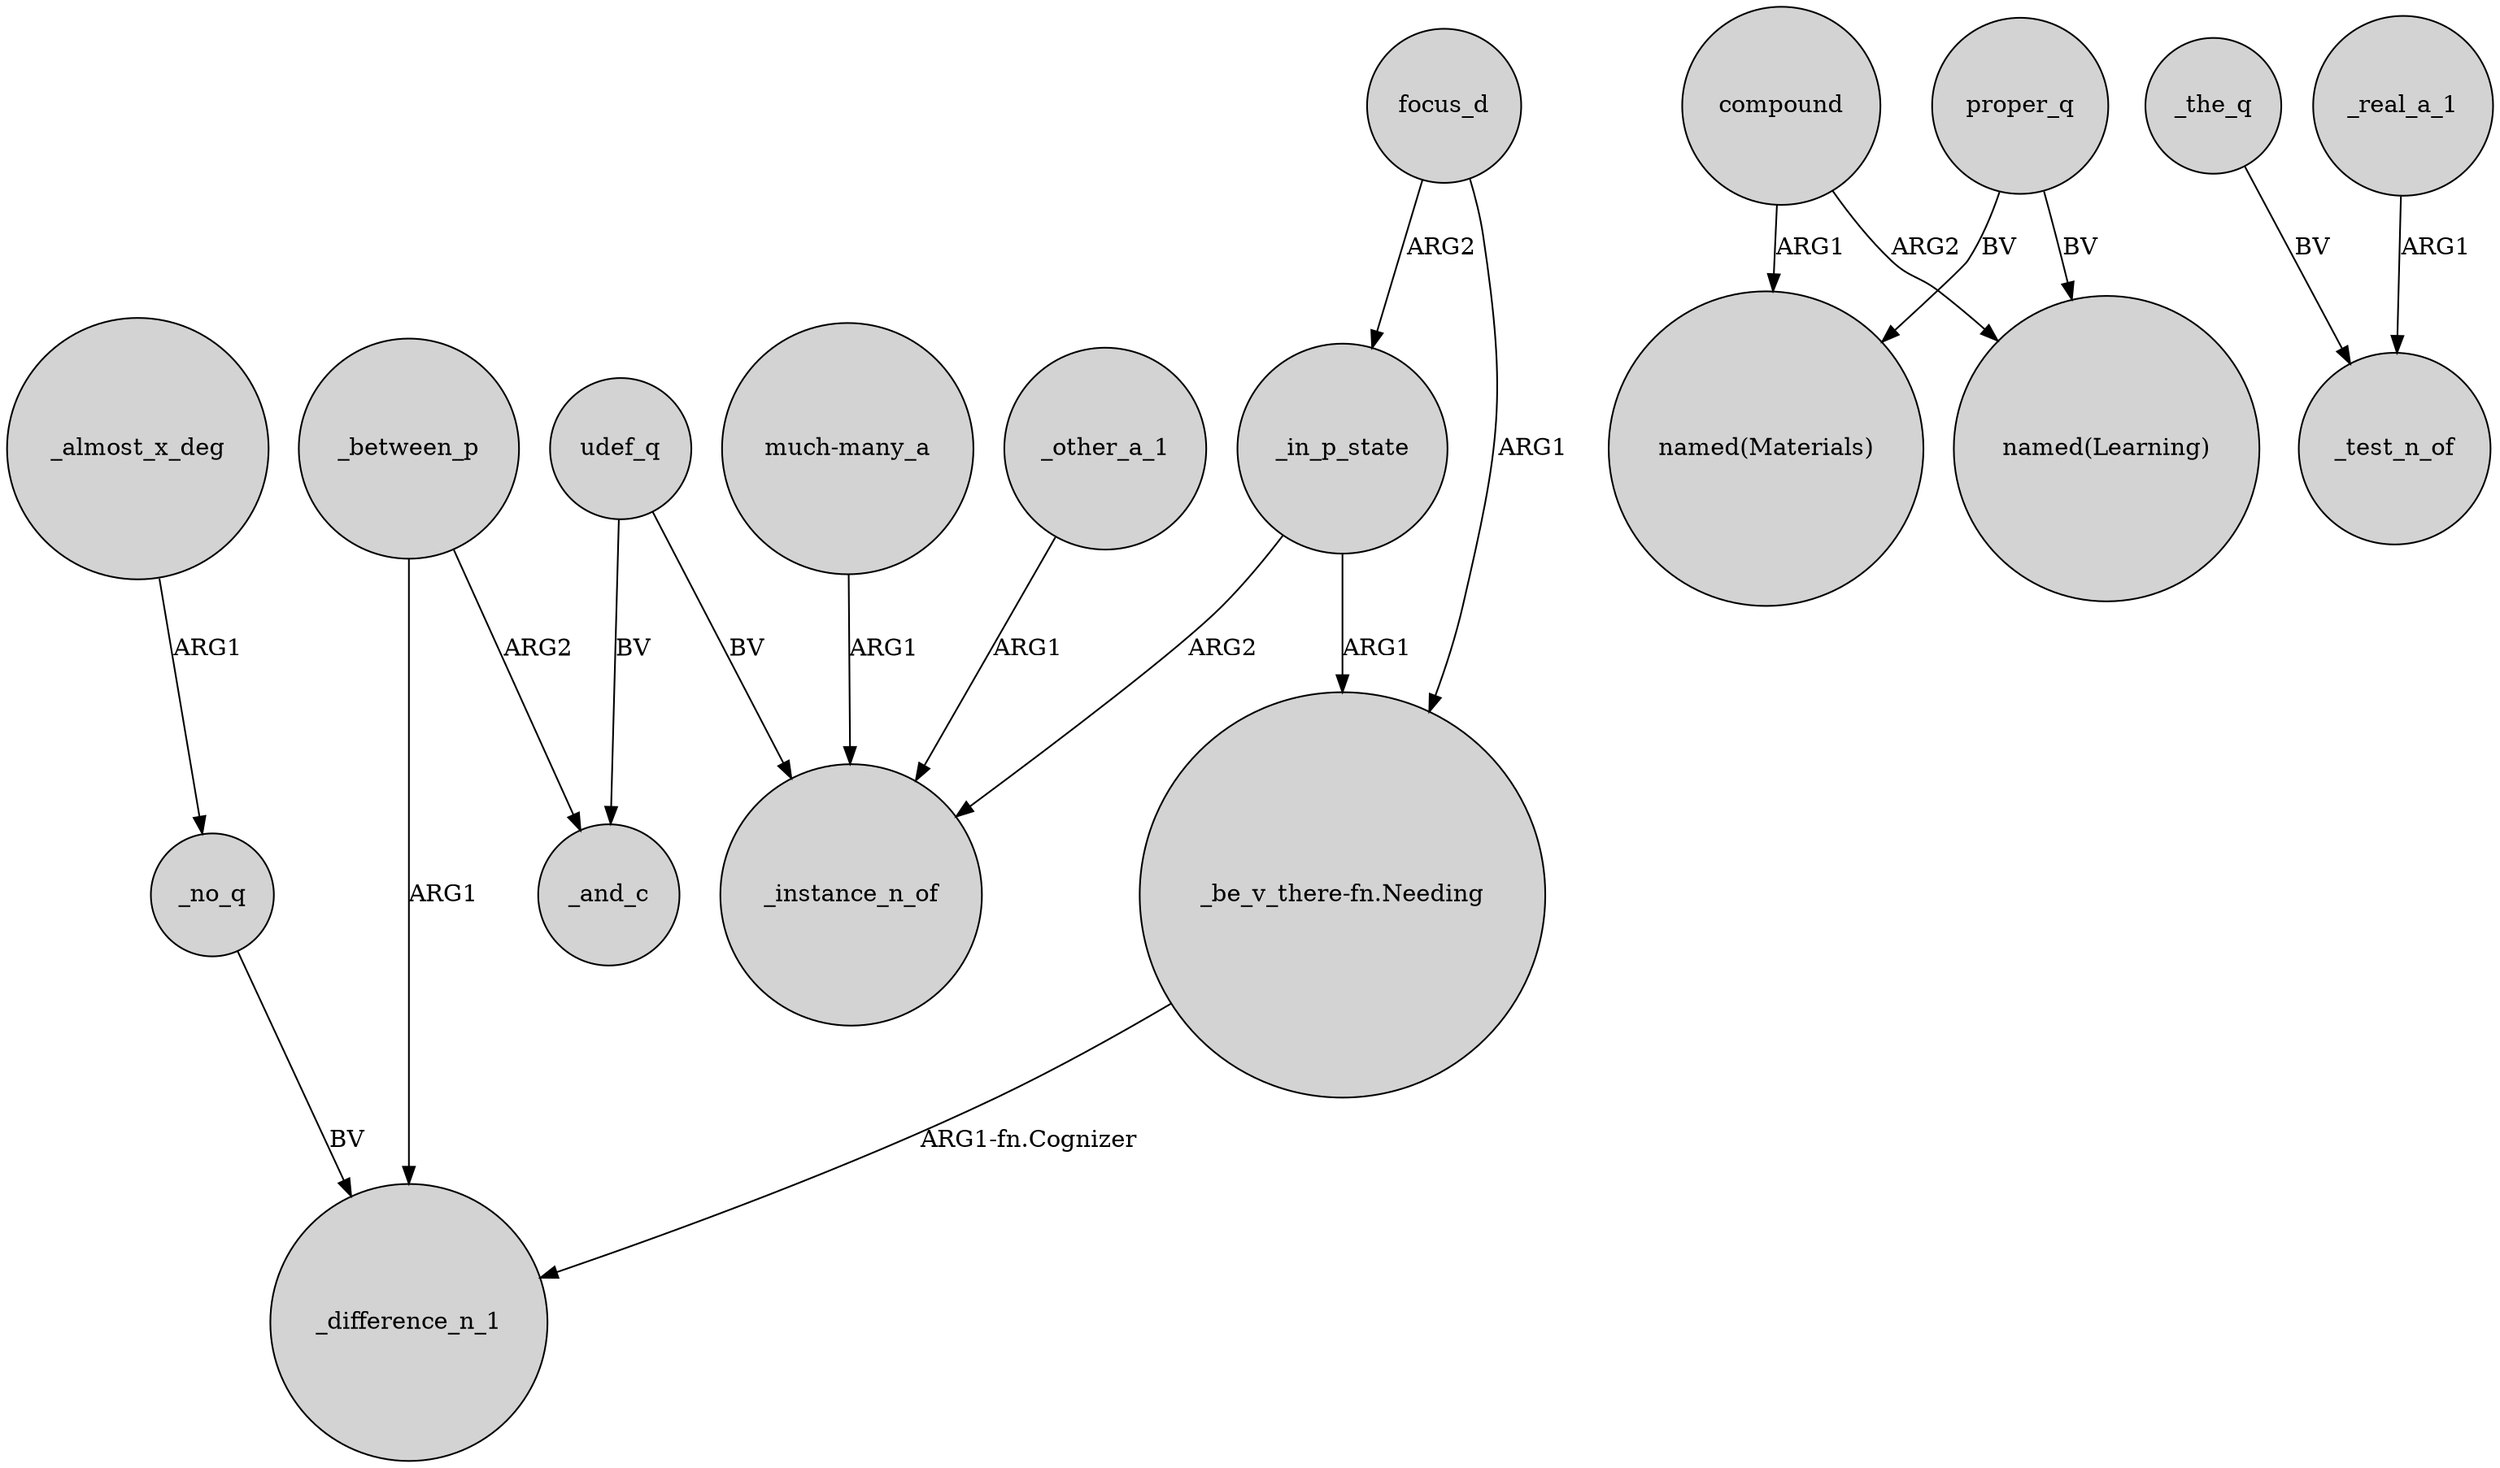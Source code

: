 digraph {
	node [shape=circle style=filled]
	_between_p -> _difference_n_1 [label=ARG1]
	_no_q -> _difference_n_1 [label=BV]
	_other_a_1 -> _instance_n_of [label=ARG1]
	_between_p -> _and_c [label=ARG2]
	_almost_x_deg -> _no_q [label=ARG1]
	compound -> "named(Materials)" [label=ARG1]
	proper_q -> "named(Learning)" [label=BV]
	udef_q -> _and_c [label=BV]
	_in_p_state -> _instance_n_of [label=ARG2]
	proper_q -> "named(Materials)" [label=BV]
	compound -> "named(Learning)" [label=ARG2]
	"_be_v_there-fn.Needing" -> _difference_n_1 [label="ARG1-fn.Cognizer"]
	"much-many_a" -> _instance_n_of [label=ARG1]
	_the_q -> _test_n_of [label=BV]
	_in_p_state -> "_be_v_there-fn.Needing" [label=ARG1]
	focus_d -> _in_p_state [label=ARG2]
	_real_a_1 -> _test_n_of [label=ARG1]
	focus_d -> "_be_v_there-fn.Needing" [label=ARG1]
	udef_q -> _instance_n_of [label=BV]
}
